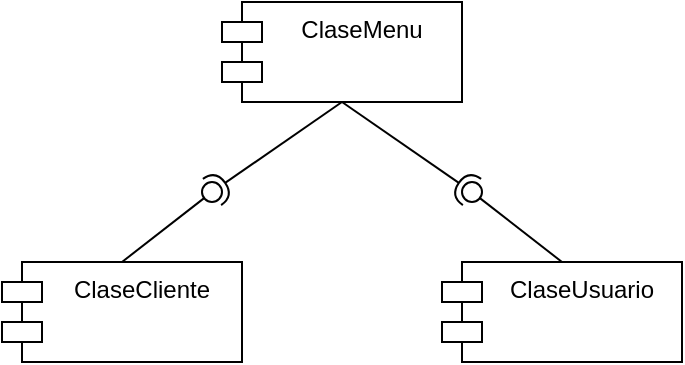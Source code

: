 <mxfile version="20.8.10" type="device"><diagram name="Página-1" id="3UiKF47XzVvur-Jx-UES"><mxGraphModel dx="1108" dy="613" grid="1" gridSize="10" guides="1" tooltips="1" connect="1" arrows="1" fold="1" page="1" pageScale="1" pageWidth="827" pageHeight="1169" math="0" shadow="0"><root><mxCell id="0"/><mxCell id="1" parent="0"/><mxCell id="lPAqKVktoMyu_uxBi3xA-1" value="ClaseUsuario" style="shape=module;align=left;spacingLeft=20;align=center;verticalAlign=top;" vertex="1" parent="1"><mxGeometry x="-90" y="330" width="120" height="50" as="geometry"/></mxCell><mxCell id="lPAqKVktoMyu_uxBi3xA-2" value="ClaseMenu" style="shape=module;align=left;spacingLeft=20;align=center;verticalAlign=top;" vertex="1" parent="1"><mxGeometry x="-200" y="200" width="120" height="50" as="geometry"/></mxCell><mxCell id="lPAqKVktoMyu_uxBi3xA-3" value="ClaseCliente" style="shape=module;align=left;spacingLeft=20;align=center;verticalAlign=top;" vertex="1" parent="1"><mxGeometry x="-310" y="330" width="120" height="50" as="geometry"/></mxCell><mxCell id="lPAqKVktoMyu_uxBi3xA-4" value="" style="rounded=0;orthogonalLoop=1;jettySize=auto;html=1;endArrow=none;endFill=0;sketch=0;sourcePerimeterSpacing=0;targetPerimeterSpacing=0;exitX=0.5;exitY=0;exitDx=0;exitDy=0;" edge="1" target="lPAqKVktoMyu_uxBi3xA-6" parent="1" source="lPAqKVktoMyu_uxBi3xA-3"><mxGeometry relative="1" as="geometry"><mxPoint x="-250" y="285" as="sourcePoint"/></mxGeometry></mxCell><mxCell id="lPAqKVktoMyu_uxBi3xA-5" value="" style="rounded=0;orthogonalLoop=1;jettySize=auto;html=1;endArrow=halfCircle;endFill=0;entryX=0.5;entryY=0.5;endSize=6;strokeWidth=1;sketch=0;exitX=0.5;exitY=1;exitDx=0;exitDy=0;" edge="1" target="lPAqKVktoMyu_uxBi3xA-6" parent="1" source="lPAqKVktoMyu_uxBi3xA-2"><mxGeometry relative="1" as="geometry"><mxPoint x="-210" y="285" as="sourcePoint"/></mxGeometry></mxCell><mxCell id="lPAqKVktoMyu_uxBi3xA-6" value="" style="ellipse;whiteSpace=wrap;html=1;align=center;aspect=fixed;resizable=0;points=[];outlineConnect=0;sketch=0;strokeWidth=1;" vertex="1" parent="1"><mxGeometry x="-210" y="290" width="10" height="10" as="geometry"/></mxCell><mxCell id="lPAqKVktoMyu_uxBi3xA-7" value="" style="rounded=0;orthogonalLoop=1;jettySize=auto;html=1;endArrow=none;endFill=0;sketch=0;sourcePerimeterSpacing=0;targetPerimeterSpacing=0;exitX=0.5;exitY=0;exitDx=0;exitDy=0;" edge="1" target="lPAqKVktoMyu_uxBi3xA-9" parent="1" source="lPAqKVktoMyu_uxBi3xA-1"><mxGeometry relative="1" as="geometry"><mxPoint x="-80" y="295" as="sourcePoint"/></mxGeometry></mxCell><mxCell id="lPAqKVktoMyu_uxBi3xA-8" value="" style="rounded=0;orthogonalLoop=1;jettySize=auto;html=1;endArrow=halfCircle;endFill=0;entryX=0.5;entryY=0.5;endSize=6;strokeWidth=1;sketch=0;exitX=0.5;exitY=1;exitDx=0;exitDy=0;" edge="1" target="lPAqKVktoMyu_uxBi3xA-9" parent="1" source="lPAqKVktoMyu_uxBi3xA-2"><mxGeometry relative="1" as="geometry"><mxPoint x="-40" y="295" as="sourcePoint"/></mxGeometry></mxCell><mxCell id="lPAqKVktoMyu_uxBi3xA-9" value="" style="ellipse;whiteSpace=wrap;html=1;align=center;aspect=fixed;resizable=0;points=[];outlineConnect=0;sketch=0;strokeWidth=1;" vertex="1" parent="1"><mxGeometry x="-80" y="290" width="10" height="10" as="geometry"/></mxCell></root></mxGraphModel></diagram></mxfile>